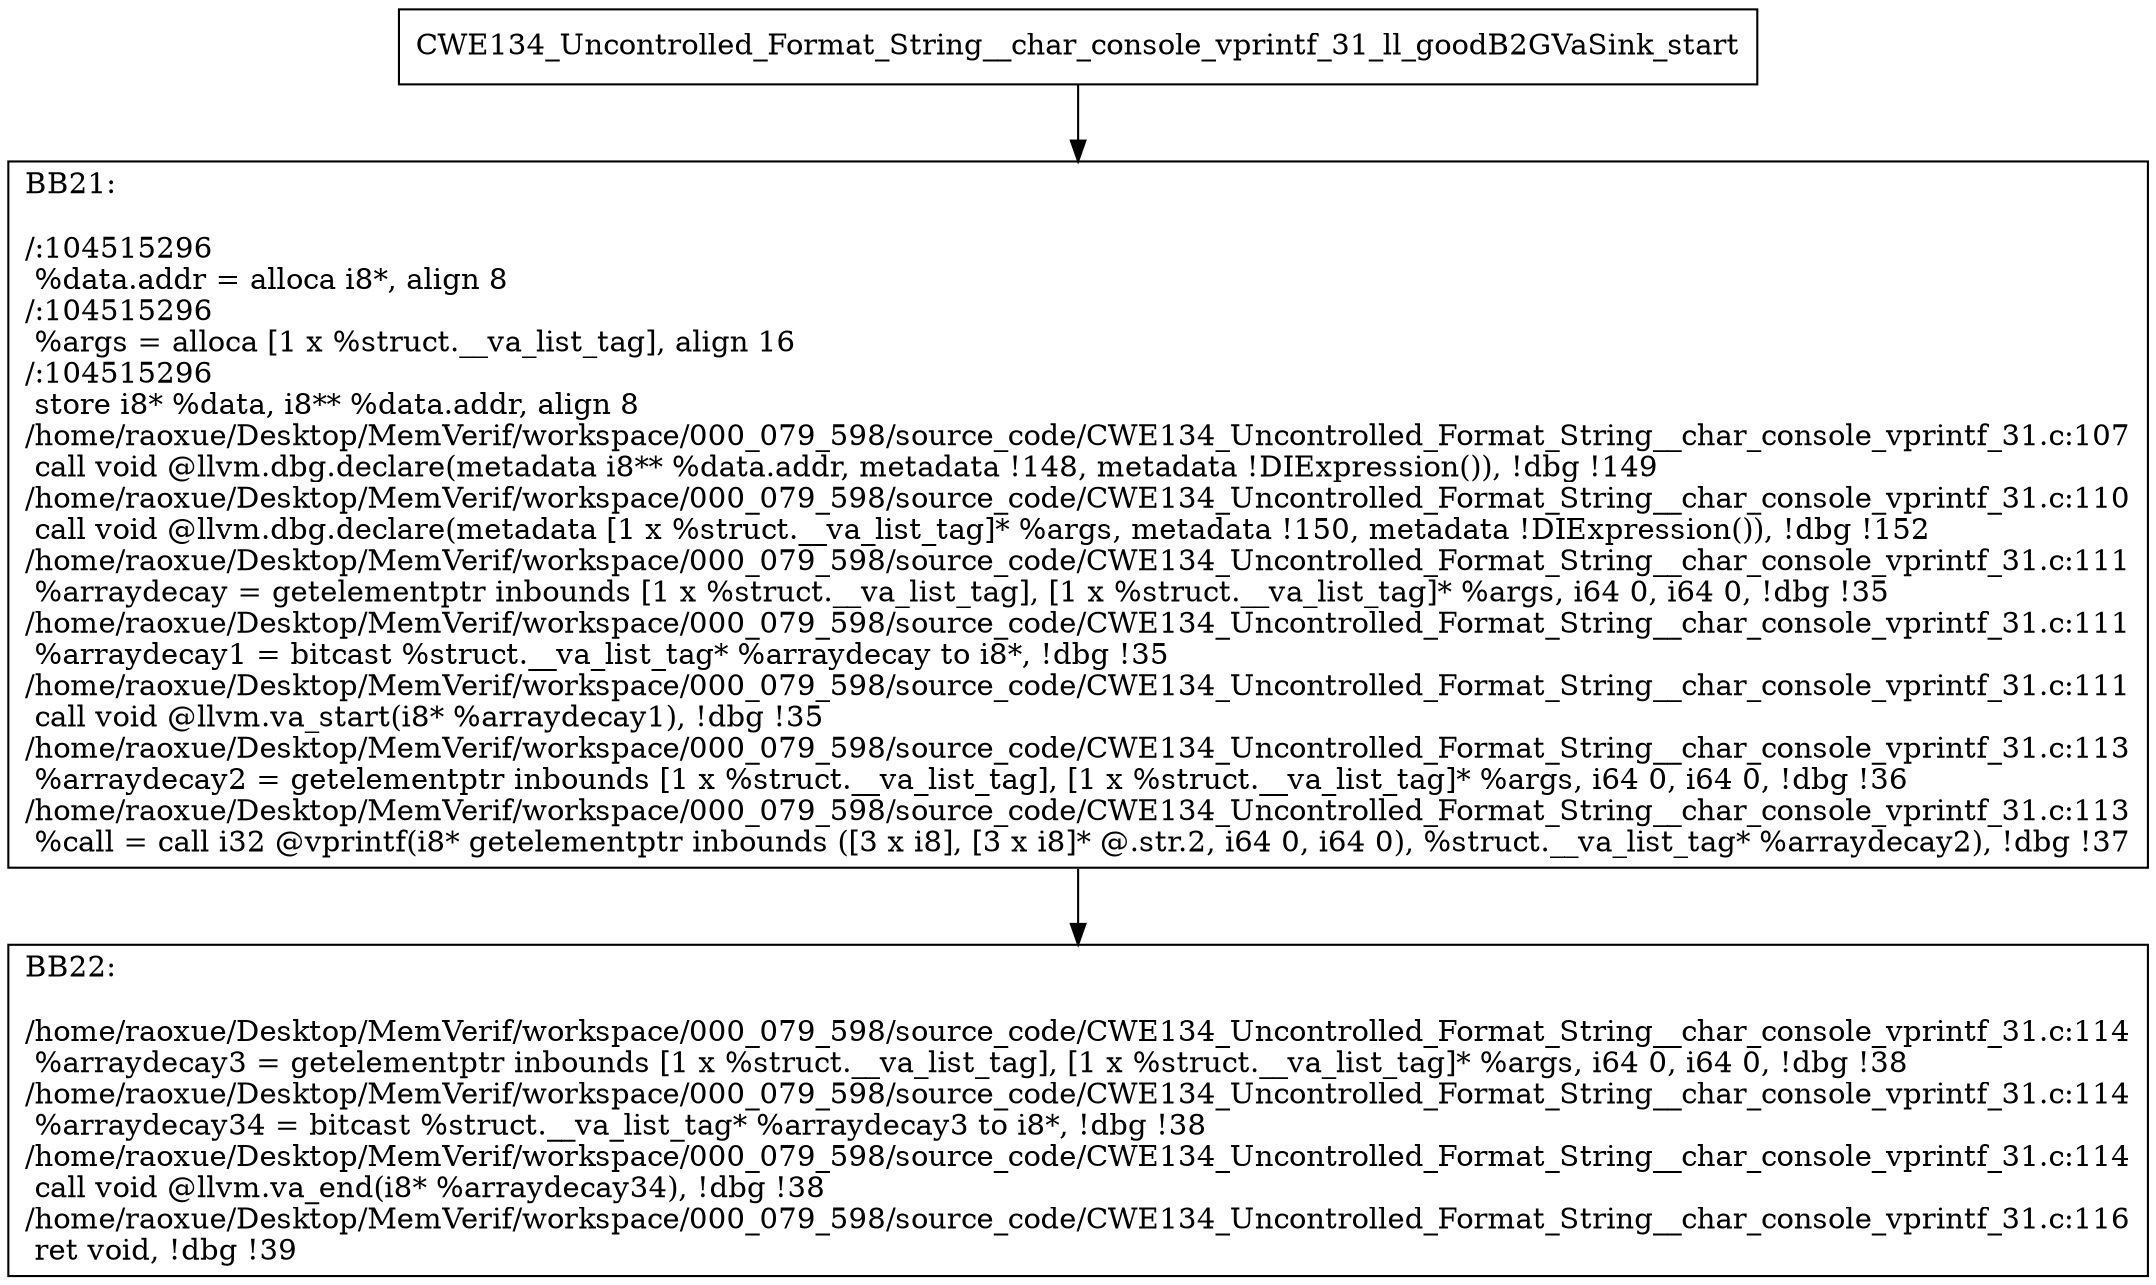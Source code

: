 digraph "CFG for'CWE134_Uncontrolled_Format_String__char_console_vprintf_31_ll_goodB2GVaSink' function" {
	BBCWE134_Uncontrolled_Format_String__char_console_vprintf_31_ll_goodB2GVaSink_start[shape=record,label="{CWE134_Uncontrolled_Format_String__char_console_vprintf_31_ll_goodB2GVaSink_start}"];
	BBCWE134_Uncontrolled_Format_String__char_console_vprintf_31_ll_goodB2GVaSink_start-> CWE134_Uncontrolled_Format_String__char_console_vprintf_31_ll_goodB2GVaSinkBB21;
	CWE134_Uncontrolled_Format_String__char_console_vprintf_31_ll_goodB2GVaSinkBB21 [shape=record, label="{BB21:\l\l/:104515296\l
  %data.addr = alloca i8*, align 8\l
/:104515296\l
  %args = alloca [1 x %struct.__va_list_tag], align 16\l
/:104515296\l
  store i8* %data, i8** %data.addr, align 8\l
/home/raoxue/Desktop/MemVerif/workspace/000_079_598/source_code/CWE134_Uncontrolled_Format_String__char_console_vprintf_31.c:107\l
  call void @llvm.dbg.declare(metadata i8** %data.addr, metadata !148, metadata !DIExpression()), !dbg !149\l
/home/raoxue/Desktop/MemVerif/workspace/000_079_598/source_code/CWE134_Uncontrolled_Format_String__char_console_vprintf_31.c:110\l
  call void @llvm.dbg.declare(metadata [1 x %struct.__va_list_tag]* %args, metadata !150, metadata !DIExpression()), !dbg !152\l
/home/raoxue/Desktop/MemVerif/workspace/000_079_598/source_code/CWE134_Uncontrolled_Format_String__char_console_vprintf_31.c:111\l
  %arraydecay = getelementptr inbounds [1 x %struct.__va_list_tag], [1 x %struct.__va_list_tag]* %args, i64 0, i64 0, !dbg !35\l
/home/raoxue/Desktop/MemVerif/workspace/000_079_598/source_code/CWE134_Uncontrolled_Format_String__char_console_vprintf_31.c:111\l
  %arraydecay1 = bitcast %struct.__va_list_tag* %arraydecay to i8*, !dbg !35\l
/home/raoxue/Desktop/MemVerif/workspace/000_079_598/source_code/CWE134_Uncontrolled_Format_String__char_console_vprintf_31.c:111\l
  call void @llvm.va_start(i8* %arraydecay1), !dbg !35\l
/home/raoxue/Desktop/MemVerif/workspace/000_079_598/source_code/CWE134_Uncontrolled_Format_String__char_console_vprintf_31.c:113\l
  %arraydecay2 = getelementptr inbounds [1 x %struct.__va_list_tag], [1 x %struct.__va_list_tag]* %args, i64 0, i64 0, !dbg !36\l
/home/raoxue/Desktop/MemVerif/workspace/000_079_598/source_code/CWE134_Uncontrolled_Format_String__char_console_vprintf_31.c:113\l
  %call = call i32 @vprintf(i8* getelementptr inbounds ([3 x i8], [3 x i8]* @.str.2, i64 0, i64 0), %struct.__va_list_tag* %arraydecay2), !dbg !37\l
}"];
	CWE134_Uncontrolled_Format_String__char_console_vprintf_31_ll_goodB2GVaSinkBB21-> CWE134_Uncontrolled_Format_String__char_console_vprintf_31_ll_goodB2GVaSinkBB22;
	CWE134_Uncontrolled_Format_String__char_console_vprintf_31_ll_goodB2GVaSinkBB22 [shape=record, label="{BB22:\l\l/home/raoxue/Desktop/MemVerif/workspace/000_079_598/source_code/CWE134_Uncontrolled_Format_String__char_console_vprintf_31.c:114\l
  %arraydecay3 = getelementptr inbounds [1 x %struct.__va_list_tag], [1 x %struct.__va_list_tag]* %args, i64 0, i64 0, !dbg !38\l
/home/raoxue/Desktop/MemVerif/workspace/000_079_598/source_code/CWE134_Uncontrolled_Format_String__char_console_vprintf_31.c:114\l
  %arraydecay34 = bitcast %struct.__va_list_tag* %arraydecay3 to i8*, !dbg !38\l
/home/raoxue/Desktop/MemVerif/workspace/000_079_598/source_code/CWE134_Uncontrolled_Format_String__char_console_vprintf_31.c:114\l
  call void @llvm.va_end(i8* %arraydecay34), !dbg !38\l
/home/raoxue/Desktop/MemVerif/workspace/000_079_598/source_code/CWE134_Uncontrolled_Format_String__char_console_vprintf_31.c:116\l
  ret void, !dbg !39\l
}"];
}
